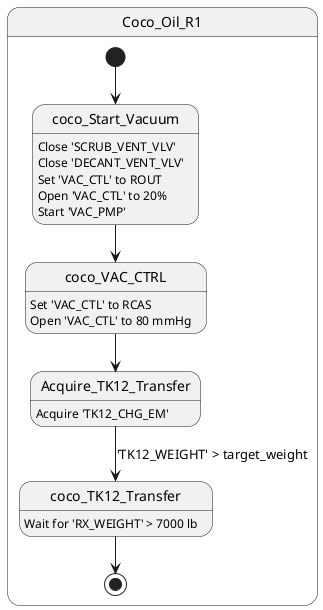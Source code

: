 @startuml

state Coco_Oil_R1{
[*] --> coco_Start_Vacuum

coco_Start_Vacuum: Close 'SCRUB_VENT_VLV'
coco_Start_Vacuum: Close 'DECANT_VENT_VLV'
coco_Start_Vacuum: Set 'VAC_CTL' to ROUT
coco_Start_Vacuum: Open 'VAC_CTL' to 20%
coco_Start_Vacuum: Start 'VAC_PMP'

coco_Start_Vacuum --> coco_VAC_CTRL
coco_VAC_CTRL: Set 'VAC_CTL' to RCAS
coco_VAC_CTRL: Open 'VAC_CTL' to 80 mmHg

coco_VAC_CTRL --> Acquire_TK12_Transfer
Acquire_TK12_Transfer: Acquire 'TK12_CHG_EM'

Acquire_TK12_Transfer --> coco_TK12_Transfer: 'TK12_WEIGHT' > target_weight

coco_TK12_Transfer: Wait for 'RX_WEIGHT' > 7000 lb

coco_TK12_Transfer --> [*]
}

@enduml